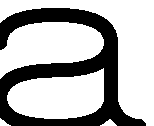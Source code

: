 beginfig(2)
z1 = (00, 30);
z2 = (20, 40);
z3 = (40, 30);
z4 = (40, 10);
z5 = (50, 00);
z6 = (20, 20);
z7 = (00, 10);
z8 = (20, 00);

pickup pencircle scaled 5pt;
draw z1{up}..z2..{down}z3..{down}z4..z5;
draw z3{down}..z6{left}..z7{down}..z8{right}..{up}z4;
endfig;
end
